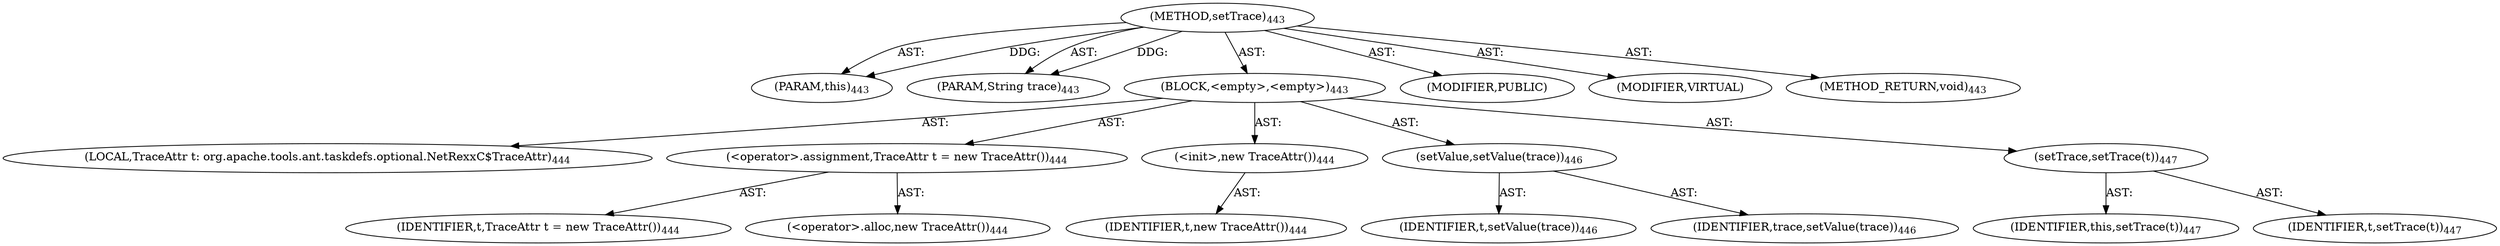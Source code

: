 digraph "setTrace" {  
"111669149724" [label = <(METHOD,setTrace)<SUB>443</SUB>> ]
"115964117018" [label = <(PARAM,this)<SUB>443</SUB>> ]
"115964117063" [label = <(PARAM,String trace)<SUB>443</SUB>> ]
"25769803805" [label = <(BLOCK,&lt;empty&gt;,&lt;empty&gt;)<SUB>443</SUB>> ]
"94489280512" [label = <(LOCAL,TraceAttr t: org.apache.tools.ant.taskdefs.optional.NetRexxC$TraceAttr)<SUB>444</SUB>> ]
"30064771136" [label = <(&lt;operator&gt;.assignment,TraceAttr t = new TraceAttr())<SUB>444</SUB>> ]
"68719476892" [label = <(IDENTIFIER,t,TraceAttr t = new TraceAttr())<SUB>444</SUB>> ]
"30064771137" [label = <(&lt;operator&gt;.alloc,new TraceAttr())<SUB>444</SUB>> ]
"30064771138" [label = <(&lt;init&gt;,new TraceAttr())<SUB>444</SUB>> ]
"68719476893" [label = <(IDENTIFIER,t,new TraceAttr())<SUB>444</SUB>> ]
"30064771139" [label = <(setValue,setValue(trace))<SUB>446</SUB>> ]
"68719476894" [label = <(IDENTIFIER,t,setValue(trace))<SUB>446</SUB>> ]
"68719476895" [label = <(IDENTIFIER,trace,setValue(trace))<SUB>446</SUB>> ]
"30064771140" [label = <(setTrace,setTrace(t))<SUB>447</SUB>> ]
"68719476765" [label = <(IDENTIFIER,this,setTrace(t))<SUB>447</SUB>> ]
"68719476896" [label = <(IDENTIFIER,t,setTrace(t))<SUB>447</SUB>> ]
"133143986273" [label = <(MODIFIER,PUBLIC)> ]
"133143986274" [label = <(MODIFIER,VIRTUAL)> ]
"128849018908" [label = <(METHOD_RETURN,void)<SUB>443</SUB>> ]
  "111669149724" -> "115964117018"  [ label = "AST: "] 
  "111669149724" -> "115964117063"  [ label = "AST: "] 
  "111669149724" -> "25769803805"  [ label = "AST: "] 
  "111669149724" -> "133143986273"  [ label = "AST: "] 
  "111669149724" -> "133143986274"  [ label = "AST: "] 
  "111669149724" -> "128849018908"  [ label = "AST: "] 
  "25769803805" -> "94489280512"  [ label = "AST: "] 
  "25769803805" -> "30064771136"  [ label = "AST: "] 
  "25769803805" -> "30064771138"  [ label = "AST: "] 
  "25769803805" -> "30064771139"  [ label = "AST: "] 
  "25769803805" -> "30064771140"  [ label = "AST: "] 
  "30064771136" -> "68719476892"  [ label = "AST: "] 
  "30064771136" -> "30064771137"  [ label = "AST: "] 
  "30064771138" -> "68719476893"  [ label = "AST: "] 
  "30064771139" -> "68719476894"  [ label = "AST: "] 
  "30064771139" -> "68719476895"  [ label = "AST: "] 
  "30064771140" -> "68719476765"  [ label = "AST: "] 
  "30064771140" -> "68719476896"  [ label = "AST: "] 
  "111669149724" -> "115964117018"  [ label = "DDG: "] 
  "111669149724" -> "115964117063"  [ label = "DDG: "] 
}

